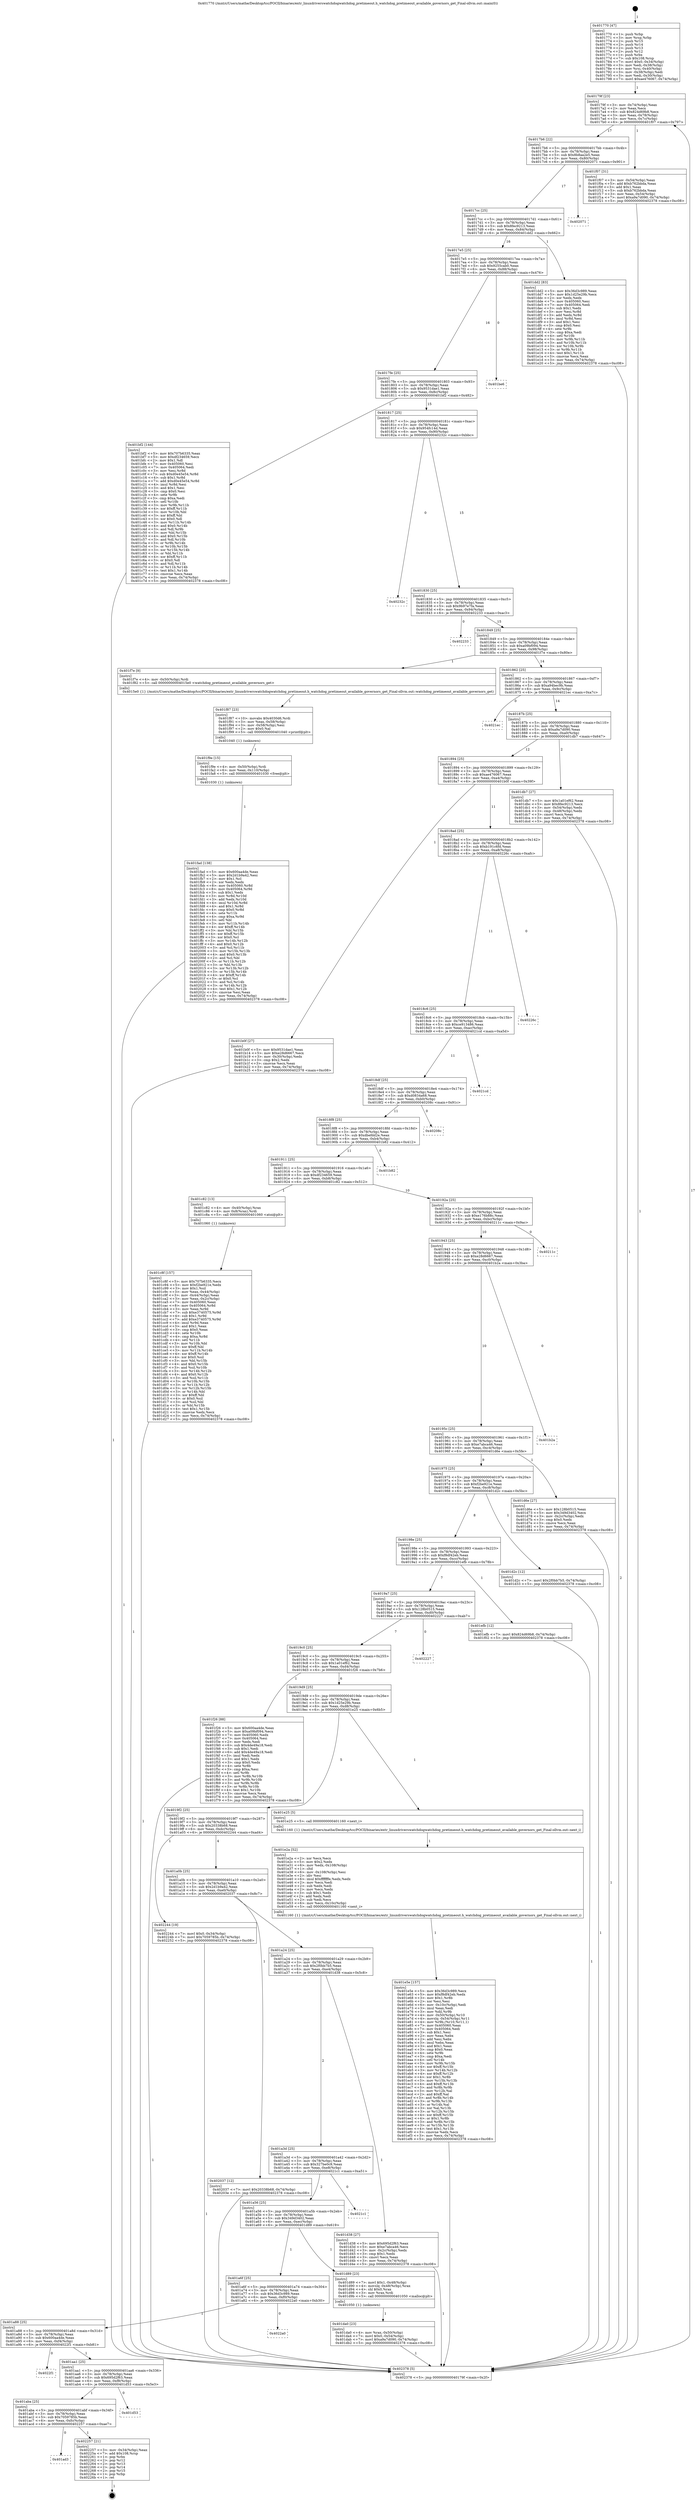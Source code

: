 digraph "0x401770" {
  label = "0x401770 (/mnt/c/Users/mathe/Desktop/tcc/POCII/binaries/extr_linuxdriverswatchdogwatchdog_pretimeout.h_watchdog_pretimeout_available_governors_get_Final-ollvm.out::main(0))"
  labelloc = "t"
  node[shape=record]

  Entry [label="",width=0.3,height=0.3,shape=circle,fillcolor=black,style=filled]
  "0x40179f" [label="{
     0x40179f [23]\l
     | [instrs]\l
     &nbsp;&nbsp;0x40179f \<+3\>: mov -0x74(%rbp),%eax\l
     &nbsp;&nbsp;0x4017a2 \<+2\>: mov %eax,%ecx\l
     &nbsp;&nbsp;0x4017a4 \<+6\>: sub $0x824d69b8,%ecx\l
     &nbsp;&nbsp;0x4017aa \<+3\>: mov %eax,-0x78(%rbp)\l
     &nbsp;&nbsp;0x4017ad \<+3\>: mov %ecx,-0x7c(%rbp)\l
     &nbsp;&nbsp;0x4017b0 \<+6\>: je 0000000000401f07 \<main+0x797\>\l
  }"]
  "0x401f07" [label="{
     0x401f07 [31]\l
     | [instrs]\l
     &nbsp;&nbsp;0x401f07 \<+3\>: mov -0x54(%rbp),%eax\l
     &nbsp;&nbsp;0x401f0a \<+5\>: add $0xb762bbda,%eax\l
     &nbsp;&nbsp;0x401f0f \<+3\>: add $0x1,%eax\l
     &nbsp;&nbsp;0x401f12 \<+5\>: sub $0xb762bbda,%eax\l
     &nbsp;&nbsp;0x401f17 \<+3\>: mov %eax,-0x54(%rbp)\l
     &nbsp;&nbsp;0x401f1a \<+7\>: movl $0xa9a7d090,-0x74(%rbp)\l
     &nbsp;&nbsp;0x401f21 \<+5\>: jmp 0000000000402378 \<main+0xc08\>\l
  }"]
  "0x4017b6" [label="{
     0x4017b6 [22]\l
     | [instrs]\l
     &nbsp;&nbsp;0x4017b6 \<+5\>: jmp 00000000004017bb \<main+0x4b\>\l
     &nbsp;&nbsp;0x4017bb \<+3\>: mov -0x78(%rbp),%eax\l
     &nbsp;&nbsp;0x4017be \<+5\>: sub $0x8b8aa2e5,%eax\l
     &nbsp;&nbsp;0x4017c3 \<+3\>: mov %eax,-0x80(%rbp)\l
     &nbsp;&nbsp;0x4017c6 \<+6\>: je 0000000000402071 \<main+0x901\>\l
  }"]
  Exit [label="",width=0.3,height=0.3,shape=circle,fillcolor=black,style=filled,peripheries=2]
  "0x402071" [label="{
     0x402071\l
  }", style=dashed]
  "0x4017cc" [label="{
     0x4017cc [25]\l
     | [instrs]\l
     &nbsp;&nbsp;0x4017cc \<+5\>: jmp 00000000004017d1 \<main+0x61\>\l
     &nbsp;&nbsp;0x4017d1 \<+3\>: mov -0x78(%rbp),%eax\l
     &nbsp;&nbsp;0x4017d4 \<+5\>: sub $0x8fec9213,%eax\l
     &nbsp;&nbsp;0x4017d9 \<+6\>: mov %eax,-0x84(%rbp)\l
     &nbsp;&nbsp;0x4017df \<+6\>: je 0000000000401dd2 \<main+0x662\>\l
  }"]
  "0x401ad3" [label="{
     0x401ad3\l
  }", style=dashed]
  "0x401dd2" [label="{
     0x401dd2 [83]\l
     | [instrs]\l
     &nbsp;&nbsp;0x401dd2 \<+5\>: mov $0x36d3c989,%eax\l
     &nbsp;&nbsp;0x401dd7 \<+5\>: mov $0x1d25e29b,%ecx\l
     &nbsp;&nbsp;0x401ddc \<+2\>: xor %edx,%edx\l
     &nbsp;&nbsp;0x401dde \<+7\>: mov 0x405060,%esi\l
     &nbsp;&nbsp;0x401de5 \<+7\>: mov 0x405064,%edi\l
     &nbsp;&nbsp;0x401dec \<+3\>: sub $0x1,%edx\l
     &nbsp;&nbsp;0x401def \<+3\>: mov %esi,%r8d\l
     &nbsp;&nbsp;0x401df2 \<+3\>: add %edx,%r8d\l
     &nbsp;&nbsp;0x401df5 \<+4\>: imul %r8d,%esi\l
     &nbsp;&nbsp;0x401df9 \<+3\>: and $0x1,%esi\l
     &nbsp;&nbsp;0x401dfc \<+3\>: cmp $0x0,%esi\l
     &nbsp;&nbsp;0x401dff \<+4\>: sete %r9b\l
     &nbsp;&nbsp;0x401e03 \<+3\>: cmp $0xa,%edi\l
     &nbsp;&nbsp;0x401e06 \<+4\>: setl %r10b\l
     &nbsp;&nbsp;0x401e0a \<+3\>: mov %r9b,%r11b\l
     &nbsp;&nbsp;0x401e0d \<+3\>: and %r10b,%r11b\l
     &nbsp;&nbsp;0x401e10 \<+3\>: xor %r10b,%r9b\l
     &nbsp;&nbsp;0x401e13 \<+3\>: or %r9b,%r11b\l
     &nbsp;&nbsp;0x401e16 \<+4\>: test $0x1,%r11b\l
     &nbsp;&nbsp;0x401e1a \<+3\>: cmovne %ecx,%eax\l
     &nbsp;&nbsp;0x401e1d \<+3\>: mov %eax,-0x74(%rbp)\l
     &nbsp;&nbsp;0x401e20 \<+5\>: jmp 0000000000402378 \<main+0xc08\>\l
  }"]
  "0x4017e5" [label="{
     0x4017e5 [25]\l
     | [instrs]\l
     &nbsp;&nbsp;0x4017e5 \<+5\>: jmp 00000000004017ea \<main+0x7a\>\l
     &nbsp;&nbsp;0x4017ea \<+3\>: mov -0x78(%rbp),%eax\l
     &nbsp;&nbsp;0x4017ed \<+5\>: sub $0x9255cab0,%eax\l
     &nbsp;&nbsp;0x4017f2 \<+6\>: mov %eax,-0x88(%rbp)\l
     &nbsp;&nbsp;0x4017f8 \<+6\>: je 0000000000401be6 \<main+0x476\>\l
  }"]
  "0x402257" [label="{
     0x402257 [21]\l
     | [instrs]\l
     &nbsp;&nbsp;0x402257 \<+3\>: mov -0x34(%rbp),%eax\l
     &nbsp;&nbsp;0x40225a \<+7\>: add $0x108,%rsp\l
     &nbsp;&nbsp;0x402261 \<+1\>: pop %rbx\l
     &nbsp;&nbsp;0x402262 \<+2\>: pop %r12\l
     &nbsp;&nbsp;0x402264 \<+2\>: pop %r13\l
     &nbsp;&nbsp;0x402266 \<+2\>: pop %r14\l
     &nbsp;&nbsp;0x402268 \<+2\>: pop %r15\l
     &nbsp;&nbsp;0x40226a \<+1\>: pop %rbp\l
     &nbsp;&nbsp;0x40226b \<+1\>: ret\l
  }"]
  "0x401be6" [label="{
     0x401be6\l
  }", style=dashed]
  "0x4017fe" [label="{
     0x4017fe [25]\l
     | [instrs]\l
     &nbsp;&nbsp;0x4017fe \<+5\>: jmp 0000000000401803 \<main+0x93\>\l
     &nbsp;&nbsp;0x401803 \<+3\>: mov -0x78(%rbp),%eax\l
     &nbsp;&nbsp;0x401806 \<+5\>: sub $0x9531dae1,%eax\l
     &nbsp;&nbsp;0x40180b \<+6\>: mov %eax,-0x8c(%rbp)\l
     &nbsp;&nbsp;0x401811 \<+6\>: je 0000000000401bf2 \<main+0x482\>\l
  }"]
  "0x401aba" [label="{
     0x401aba [25]\l
     | [instrs]\l
     &nbsp;&nbsp;0x401aba \<+5\>: jmp 0000000000401abf \<main+0x34f\>\l
     &nbsp;&nbsp;0x401abf \<+3\>: mov -0x78(%rbp),%eax\l
     &nbsp;&nbsp;0x401ac2 \<+5\>: sub $0x7059785b,%eax\l
     &nbsp;&nbsp;0x401ac7 \<+6\>: mov %eax,-0xfc(%rbp)\l
     &nbsp;&nbsp;0x401acd \<+6\>: je 0000000000402257 \<main+0xae7\>\l
  }"]
  "0x401bf2" [label="{
     0x401bf2 [144]\l
     | [instrs]\l
     &nbsp;&nbsp;0x401bf2 \<+5\>: mov $0x707b6335,%eax\l
     &nbsp;&nbsp;0x401bf7 \<+5\>: mov $0xdf234659,%ecx\l
     &nbsp;&nbsp;0x401bfc \<+2\>: mov $0x1,%dl\l
     &nbsp;&nbsp;0x401bfe \<+7\>: mov 0x405060,%esi\l
     &nbsp;&nbsp;0x401c05 \<+7\>: mov 0x405064,%edi\l
     &nbsp;&nbsp;0x401c0c \<+3\>: mov %esi,%r8d\l
     &nbsp;&nbsp;0x401c0f \<+7\>: sub $0xd0e45e54,%r8d\l
     &nbsp;&nbsp;0x401c16 \<+4\>: sub $0x1,%r8d\l
     &nbsp;&nbsp;0x401c1a \<+7\>: add $0xd0e45e54,%r8d\l
     &nbsp;&nbsp;0x401c21 \<+4\>: imul %r8d,%esi\l
     &nbsp;&nbsp;0x401c25 \<+3\>: and $0x1,%esi\l
     &nbsp;&nbsp;0x401c28 \<+3\>: cmp $0x0,%esi\l
     &nbsp;&nbsp;0x401c2b \<+4\>: sete %r9b\l
     &nbsp;&nbsp;0x401c2f \<+3\>: cmp $0xa,%edi\l
     &nbsp;&nbsp;0x401c32 \<+4\>: setl %r10b\l
     &nbsp;&nbsp;0x401c36 \<+3\>: mov %r9b,%r11b\l
     &nbsp;&nbsp;0x401c39 \<+4\>: xor $0xff,%r11b\l
     &nbsp;&nbsp;0x401c3d \<+3\>: mov %r10b,%bl\l
     &nbsp;&nbsp;0x401c40 \<+3\>: xor $0xff,%bl\l
     &nbsp;&nbsp;0x401c43 \<+3\>: xor $0x0,%dl\l
     &nbsp;&nbsp;0x401c46 \<+3\>: mov %r11b,%r14b\l
     &nbsp;&nbsp;0x401c49 \<+4\>: and $0x0,%r14b\l
     &nbsp;&nbsp;0x401c4d \<+3\>: and %dl,%r9b\l
     &nbsp;&nbsp;0x401c50 \<+3\>: mov %bl,%r15b\l
     &nbsp;&nbsp;0x401c53 \<+4\>: and $0x0,%r15b\l
     &nbsp;&nbsp;0x401c57 \<+3\>: and %dl,%r10b\l
     &nbsp;&nbsp;0x401c5a \<+3\>: or %r9b,%r14b\l
     &nbsp;&nbsp;0x401c5d \<+3\>: or %r10b,%r15b\l
     &nbsp;&nbsp;0x401c60 \<+3\>: xor %r15b,%r14b\l
     &nbsp;&nbsp;0x401c63 \<+3\>: or %bl,%r11b\l
     &nbsp;&nbsp;0x401c66 \<+4\>: xor $0xff,%r11b\l
     &nbsp;&nbsp;0x401c6a \<+3\>: or $0x0,%dl\l
     &nbsp;&nbsp;0x401c6d \<+3\>: and %dl,%r11b\l
     &nbsp;&nbsp;0x401c70 \<+3\>: or %r11b,%r14b\l
     &nbsp;&nbsp;0x401c73 \<+4\>: test $0x1,%r14b\l
     &nbsp;&nbsp;0x401c77 \<+3\>: cmovne %ecx,%eax\l
     &nbsp;&nbsp;0x401c7a \<+3\>: mov %eax,-0x74(%rbp)\l
     &nbsp;&nbsp;0x401c7d \<+5\>: jmp 0000000000402378 \<main+0xc08\>\l
  }"]
  "0x401817" [label="{
     0x401817 [25]\l
     | [instrs]\l
     &nbsp;&nbsp;0x401817 \<+5\>: jmp 000000000040181c \<main+0xac\>\l
     &nbsp;&nbsp;0x40181c \<+3\>: mov -0x78(%rbp),%eax\l
     &nbsp;&nbsp;0x40181f \<+5\>: sub $0x954fc14d,%eax\l
     &nbsp;&nbsp;0x401824 \<+6\>: mov %eax,-0x90(%rbp)\l
     &nbsp;&nbsp;0x40182a \<+6\>: je 000000000040232c \<main+0xbbc\>\l
  }"]
  "0x401d53" [label="{
     0x401d53\l
  }", style=dashed]
  "0x40232c" [label="{
     0x40232c\l
  }", style=dashed]
  "0x401830" [label="{
     0x401830 [25]\l
     | [instrs]\l
     &nbsp;&nbsp;0x401830 \<+5\>: jmp 0000000000401835 \<main+0xc5\>\l
     &nbsp;&nbsp;0x401835 \<+3\>: mov -0x78(%rbp),%eax\l
     &nbsp;&nbsp;0x401838 \<+5\>: sub $0x9b97e7fa,%eax\l
     &nbsp;&nbsp;0x40183d \<+6\>: mov %eax,-0x94(%rbp)\l
     &nbsp;&nbsp;0x401843 \<+6\>: je 0000000000402233 \<main+0xac3\>\l
  }"]
  "0x401aa1" [label="{
     0x401aa1 [25]\l
     | [instrs]\l
     &nbsp;&nbsp;0x401aa1 \<+5\>: jmp 0000000000401aa6 \<main+0x336\>\l
     &nbsp;&nbsp;0x401aa6 \<+3\>: mov -0x78(%rbp),%eax\l
     &nbsp;&nbsp;0x401aa9 \<+5\>: sub $0x695d2f63,%eax\l
     &nbsp;&nbsp;0x401aae \<+6\>: mov %eax,-0xf8(%rbp)\l
     &nbsp;&nbsp;0x401ab4 \<+6\>: je 0000000000401d53 \<main+0x5e3\>\l
  }"]
  "0x402233" [label="{
     0x402233\l
  }", style=dashed]
  "0x401849" [label="{
     0x401849 [25]\l
     | [instrs]\l
     &nbsp;&nbsp;0x401849 \<+5\>: jmp 000000000040184e \<main+0xde\>\l
     &nbsp;&nbsp;0x40184e \<+3\>: mov -0x78(%rbp),%eax\l
     &nbsp;&nbsp;0x401851 \<+5\>: sub $0xa09bf094,%eax\l
     &nbsp;&nbsp;0x401856 \<+6\>: mov %eax,-0x98(%rbp)\l
     &nbsp;&nbsp;0x40185c \<+6\>: je 0000000000401f7e \<main+0x80e\>\l
  }"]
  "0x4022f1" [label="{
     0x4022f1\l
  }", style=dashed]
  "0x401f7e" [label="{
     0x401f7e [9]\l
     | [instrs]\l
     &nbsp;&nbsp;0x401f7e \<+4\>: mov -0x50(%rbp),%rdi\l
     &nbsp;&nbsp;0x401f82 \<+5\>: call 00000000004015e0 \<watchdog_pretimeout_available_governors_get\>\l
     | [calls]\l
     &nbsp;&nbsp;0x4015e0 \{1\} (/mnt/c/Users/mathe/Desktop/tcc/POCII/binaries/extr_linuxdriverswatchdogwatchdog_pretimeout.h_watchdog_pretimeout_available_governors_get_Final-ollvm.out::watchdog_pretimeout_available_governors_get)\l
  }"]
  "0x401862" [label="{
     0x401862 [25]\l
     | [instrs]\l
     &nbsp;&nbsp;0x401862 \<+5\>: jmp 0000000000401867 \<main+0xf7\>\l
     &nbsp;&nbsp;0x401867 \<+3\>: mov -0x78(%rbp),%eax\l
     &nbsp;&nbsp;0x40186a \<+5\>: sub $0xa94bec9b,%eax\l
     &nbsp;&nbsp;0x40186f \<+6\>: mov %eax,-0x9c(%rbp)\l
     &nbsp;&nbsp;0x401875 \<+6\>: je 00000000004021ec \<main+0xa7c\>\l
  }"]
  "0x401a88" [label="{
     0x401a88 [25]\l
     | [instrs]\l
     &nbsp;&nbsp;0x401a88 \<+5\>: jmp 0000000000401a8d \<main+0x31d\>\l
     &nbsp;&nbsp;0x401a8d \<+3\>: mov -0x78(%rbp),%eax\l
     &nbsp;&nbsp;0x401a90 \<+5\>: sub $0x600aa4de,%eax\l
     &nbsp;&nbsp;0x401a95 \<+6\>: mov %eax,-0xf4(%rbp)\l
     &nbsp;&nbsp;0x401a9b \<+6\>: je 00000000004022f1 \<main+0xb81\>\l
  }"]
  "0x4021ec" [label="{
     0x4021ec\l
  }", style=dashed]
  "0x40187b" [label="{
     0x40187b [25]\l
     | [instrs]\l
     &nbsp;&nbsp;0x40187b \<+5\>: jmp 0000000000401880 \<main+0x110\>\l
     &nbsp;&nbsp;0x401880 \<+3\>: mov -0x78(%rbp),%eax\l
     &nbsp;&nbsp;0x401883 \<+5\>: sub $0xa9a7d090,%eax\l
     &nbsp;&nbsp;0x401888 \<+6\>: mov %eax,-0xa0(%rbp)\l
     &nbsp;&nbsp;0x40188e \<+6\>: je 0000000000401db7 \<main+0x647\>\l
  }"]
  "0x4022a0" [label="{
     0x4022a0\l
  }", style=dashed]
  "0x401db7" [label="{
     0x401db7 [27]\l
     | [instrs]\l
     &nbsp;&nbsp;0x401db7 \<+5\>: mov $0x1a01ef62,%eax\l
     &nbsp;&nbsp;0x401dbc \<+5\>: mov $0x8fec9213,%ecx\l
     &nbsp;&nbsp;0x401dc1 \<+3\>: mov -0x54(%rbp),%edx\l
     &nbsp;&nbsp;0x401dc4 \<+3\>: cmp -0x48(%rbp),%edx\l
     &nbsp;&nbsp;0x401dc7 \<+3\>: cmovl %ecx,%eax\l
     &nbsp;&nbsp;0x401dca \<+3\>: mov %eax,-0x74(%rbp)\l
     &nbsp;&nbsp;0x401dcd \<+5\>: jmp 0000000000402378 \<main+0xc08\>\l
  }"]
  "0x401894" [label="{
     0x401894 [25]\l
     | [instrs]\l
     &nbsp;&nbsp;0x401894 \<+5\>: jmp 0000000000401899 \<main+0x129\>\l
     &nbsp;&nbsp;0x401899 \<+3\>: mov -0x78(%rbp),%eax\l
     &nbsp;&nbsp;0x40189c \<+5\>: sub $0xae476067,%eax\l
     &nbsp;&nbsp;0x4018a1 \<+6\>: mov %eax,-0xa4(%rbp)\l
     &nbsp;&nbsp;0x4018a7 \<+6\>: je 0000000000401b0f \<main+0x39f\>\l
  }"]
  "0x401fad" [label="{
     0x401fad [138]\l
     | [instrs]\l
     &nbsp;&nbsp;0x401fad \<+5\>: mov $0x600aa4de,%eax\l
     &nbsp;&nbsp;0x401fb2 \<+5\>: mov $0x2d1b9a42,%esi\l
     &nbsp;&nbsp;0x401fb7 \<+2\>: mov $0x1,%cl\l
     &nbsp;&nbsp;0x401fb9 \<+2\>: xor %edx,%edx\l
     &nbsp;&nbsp;0x401fbb \<+8\>: mov 0x405060,%r8d\l
     &nbsp;&nbsp;0x401fc3 \<+8\>: mov 0x405064,%r9d\l
     &nbsp;&nbsp;0x401fcb \<+3\>: sub $0x1,%edx\l
     &nbsp;&nbsp;0x401fce \<+3\>: mov %r8d,%r10d\l
     &nbsp;&nbsp;0x401fd1 \<+3\>: add %edx,%r10d\l
     &nbsp;&nbsp;0x401fd4 \<+4\>: imul %r10d,%r8d\l
     &nbsp;&nbsp;0x401fd8 \<+4\>: and $0x1,%r8d\l
     &nbsp;&nbsp;0x401fdc \<+4\>: cmp $0x0,%r8d\l
     &nbsp;&nbsp;0x401fe0 \<+4\>: sete %r11b\l
     &nbsp;&nbsp;0x401fe4 \<+4\>: cmp $0xa,%r9d\l
     &nbsp;&nbsp;0x401fe8 \<+3\>: setl %bl\l
     &nbsp;&nbsp;0x401feb \<+3\>: mov %r11b,%r14b\l
     &nbsp;&nbsp;0x401fee \<+4\>: xor $0xff,%r14b\l
     &nbsp;&nbsp;0x401ff2 \<+3\>: mov %bl,%r15b\l
     &nbsp;&nbsp;0x401ff5 \<+4\>: xor $0xff,%r15b\l
     &nbsp;&nbsp;0x401ff9 \<+3\>: xor $0x0,%cl\l
     &nbsp;&nbsp;0x401ffc \<+3\>: mov %r14b,%r12b\l
     &nbsp;&nbsp;0x401fff \<+4\>: and $0x0,%r12b\l
     &nbsp;&nbsp;0x402003 \<+3\>: and %cl,%r11b\l
     &nbsp;&nbsp;0x402006 \<+3\>: mov %r15b,%r13b\l
     &nbsp;&nbsp;0x402009 \<+4\>: and $0x0,%r13b\l
     &nbsp;&nbsp;0x40200d \<+2\>: and %cl,%bl\l
     &nbsp;&nbsp;0x40200f \<+3\>: or %r11b,%r12b\l
     &nbsp;&nbsp;0x402012 \<+3\>: or %bl,%r13b\l
     &nbsp;&nbsp;0x402015 \<+3\>: xor %r13b,%r12b\l
     &nbsp;&nbsp;0x402018 \<+3\>: or %r15b,%r14b\l
     &nbsp;&nbsp;0x40201b \<+4\>: xor $0xff,%r14b\l
     &nbsp;&nbsp;0x40201f \<+3\>: or $0x0,%cl\l
     &nbsp;&nbsp;0x402022 \<+3\>: and %cl,%r14b\l
     &nbsp;&nbsp;0x402025 \<+3\>: or %r14b,%r12b\l
     &nbsp;&nbsp;0x402028 \<+4\>: test $0x1,%r12b\l
     &nbsp;&nbsp;0x40202c \<+3\>: cmovne %esi,%eax\l
     &nbsp;&nbsp;0x40202f \<+3\>: mov %eax,-0x74(%rbp)\l
     &nbsp;&nbsp;0x402032 \<+5\>: jmp 0000000000402378 \<main+0xc08\>\l
  }"]
  "0x401b0f" [label="{
     0x401b0f [27]\l
     | [instrs]\l
     &nbsp;&nbsp;0x401b0f \<+5\>: mov $0x9531dae1,%eax\l
     &nbsp;&nbsp;0x401b14 \<+5\>: mov $0xe28d6667,%ecx\l
     &nbsp;&nbsp;0x401b19 \<+3\>: mov -0x30(%rbp),%edx\l
     &nbsp;&nbsp;0x401b1c \<+3\>: cmp $0x2,%edx\l
     &nbsp;&nbsp;0x401b1f \<+3\>: cmovne %ecx,%eax\l
     &nbsp;&nbsp;0x401b22 \<+3\>: mov %eax,-0x74(%rbp)\l
     &nbsp;&nbsp;0x401b25 \<+5\>: jmp 0000000000402378 \<main+0xc08\>\l
  }"]
  "0x4018ad" [label="{
     0x4018ad [25]\l
     | [instrs]\l
     &nbsp;&nbsp;0x4018ad \<+5\>: jmp 00000000004018b2 \<main+0x142\>\l
     &nbsp;&nbsp;0x4018b2 \<+3\>: mov -0x78(%rbp),%eax\l
     &nbsp;&nbsp;0x4018b5 \<+5\>: sub $0xb191c6fd,%eax\l
     &nbsp;&nbsp;0x4018ba \<+6\>: mov %eax,-0xa8(%rbp)\l
     &nbsp;&nbsp;0x4018c0 \<+6\>: je 000000000040226c \<main+0xafc\>\l
  }"]
  "0x402378" [label="{
     0x402378 [5]\l
     | [instrs]\l
     &nbsp;&nbsp;0x402378 \<+5\>: jmp 000000000040179f \<main+0x2f\>\l
  }"]
  "0x401770" [label="{
     0x401770 [47]\l
     | [instrs]\l
     &nbsp;&nbsp;0x401770 \<+1\>: push %rbp\l
     &nbsp;&nbsp;0x401771 \<+3\>: mov %rsp,%rbp\l
     &nbsp;&nbsp;0x401774 \<+2\>: push %r15\l
     &nbsp;&nbsp;0x401776 \<+2\>: push %r14\l
     &nbsp;&nbsp;0x401778 \<+2\>: push %r13\l
     &nbsp;&nbsp;0x40177a \<+2\>: push %r12\l
     &nbsp;&nbsp;0x40177c \<+1\>: push %rbx\l
     &nbsp;&nbsp;0x40177d \<+7\>: sub $0x108,%rsp\l
     &nbsp;&nbsp;0x401784 \<+7\>: movl $0x0,-0x34(%rbp)\l
     &nbsp;&nbsp;0x40178b \<+3\>: mov %edi,-0x38(%rbp)\l
     &nbsp;&nbsp;0x40178e \<+4\>: mov %rsi,-0x40(%rbp)\l
     &nbsp;&nbsp;0x401792 \<+3\>: mov -0x38(%rbp),%edi\l
     &nbsp;&nbsp;0x401795 \<+3\>: mov %edi,-0x30(%rbp)\l
     &nbsp;&nbsp;0x401798 \<+7\>: movl $0xae476067,-0x74(%rbp)\l
  }"]
  "0x401f9e" [label="{
     0x401f9e [15]\l
     | [instrs]\l
     &nbsp;&nbsp;0x401f9e \<+4\>: mov -0x50(%rbp),%rdi\l
     &nbsp;&nbsp;0x401fa2 \<+6\>: mov %eax,-0x110(%rbp)\l
     &nbsp;&nbsp;0x401fa8 \<+5\>: call 0000000000401030 \<free@plt\>\l
     | [calls]\l
     &nbsp;&nbsp;0x401030 \{1\} (unknown)\l
  }"]
  "0x40226c" [label="{
     0x40226c\l
  }", style=dashed]
  "0x4018c6" [label="{
     0x4018c6 [25]\l
     | [instrs]\l
     &nbsp;&nbsp;0x4018c6 \<+5\>: jmp 00000000004018cb \<main+0x15b\>\l
     &nbsp;&nbsp;0x4018cb \<+3\>: mov -0x78(%rbp),%eax\l
     &nbsp;&nbsp;0x4018ce \<+5\>: sub $0xce913486,%eax\l
     &nbsp;&nbsp;0x4018d3 \<+6\>: mov %eax,-0xac(%rbp)\l
     &nbsp;&nbsp;0x4018d9 \<+6\>: je 00000000004021cd \<main+0xa5d\>\l
  }"]
  "0x401f87" [label="{
     0x401f87 [23]\l
     | [instrs]\l
     &nbsp;&nbsp;0x401f87 \<+10\>: movabs $0x4030d6,%rdi\l
     &nbsp;&nbsp;0x401f91 \<+3\>: mov %eax,-0x58(%rbp)\l
     &nbsp;&nbsp;0x401f94 \<+3\>: mov -0x58(%rbp),%esi\l
     &nbsp;&nbsp;0x401f97 \<+2\>: mov $0x0,%al\l
     &nbsp;&nbsp;0x401f99 \<+5\>: call 0000000000401040 \<printf@plt\>\l
     | [calls]\l
     &nbsp;&nbsp;0x401040 \{1\} (unknown)\l
  }"]
  "0x4021cd" [label="{
     0x4021cd\l
  }", style=dashed]
  "0x4018df" [label="{
     0x4018df [25]\l
     | [instrs]\l
     &nbsp;&nbsp;0x4018df \<+5\>: jmp 00000000004018e4 \<main+0x174\>\l
     &nbsp;&nbsp;0x4018e4 \<+3\>: mov -0x78(%rbp),%eax\l
     &nbsp;&nbsp;0x4018e7 \<+5\>: sub $0xd0834a68,%eax\l
     &nbsp;&nbsp;0x4018ec \<+6\>: mov %eax,-0xb0(%rbp)\l
     &nbsp;&nbsp;0x4018f2 \<+6\>: je 000000000040208c \<main+0x91c\>\l
  }"]
  "0x401e5e" [label="{
     0x401e5e [157]\l
     | [instrs]\l
     &nbsp;&nbsp;0x401e5e \<+5\>: mov $0x36d3c989,%ecx\l
     &nbsp;&nbsp;0x401e63 \<+5\>: mov $0xf8df42eb,%edx\l
     &nbsp;&nbsp;0x401e68 \<+3\>: mov $0x1,%r8b\l
     &nbsp;&nbsp;0x401e6b \<+2\>: xor %esi,%esi\l
     &nbsp;&nbsp;0x401e6d \<+6\>: mov -0x10c(%rbp),%edi\l
     &nbsp;&nbsp;0x401e73 \<+3\>: imul %eax,%edi\l
     &nbsp;&nbsp;0x401e76 \<+3\>: mov %dil,%r9b\l
     &nbsp;&nbsp;0x401e79 \<+4\>: mov -0x50(%rbp),%r10\l
     &nbsp;&nbsp;0x401e7d \<+4\>: movslq -0x54(%rbp),%r11\l
     &nbsp;&nbsp;0x401e81 \<+4\>: mov %r9b,(%r10,%r11,1)\l
     &nbsp;&nbsp;0x401e85 \<+7\>: mov 0x405060,%eax\l
     &nbsp;&nbsp;0x401e8c \<+7\>: mov 0x405064,%edi\l
     &nbsp;&nbsp;0x401e93 \<+3\>: sub $0x1,%esi\l
     &nbsp;&nbsp;0x401e96 \<+2\>: mov %eax,%ebx\l
     &nbsp;&nbsp;0x401e98 \<+2\>: add %esi,%ebx\l
     &nbsp;&nbsp;0x401e9a \<+3\>: imul %ebx,%eax\l
     &nbsp;&nbsp;0x401e9d \<+3\>: and $0x1,%eax\l
     &nbsp;&nbsp;0x401ea0 \<+3\>: cmp $0x0,%eax\l
     &nbsp;&nbsp;0x401ea3 \<+4\>: sete %r9b\l
     &nbsp;&nbsp;0x401ea7 \<+3\>: cmp $0xa,%edi\l
     &nbsp;&nbsp;0x401eaa \<+4\>: setl %r14b\l
     &nbsp;&nbsp;0x401eae \<+3\>: mov %r9b,%r15b\l
     &nbsp;&nbsp;0x401eb1 \<+4\>: xor $0xff,%r15b\l
     &nbsp;&nbsp;0x401eb5 \<+3\>: mov %r14b,%r12b\l
     &nbsp;&nbsp;0x401eb8 \<+4\>: xor $0xff,%r12b\l
     &nbsp;&nbsp;0x401ebc \<+4\>: xor $0x1,%r8b\l
     &nbsp;&nbsp;0x401ec0 \<+3\>: mov %r15b,%r13b\l
     &nbsp;&nbsp;0x401ec3 \<+4\>: and $0xff,%r13b\l
     &nbsp;&nbsp;0x401ec7 \<+3\>: and %r8b,%r9b\l
     &nbsp;&nbsp;0x401eca \<+3\>: mov %r12b,%al\l
     &nbsp;&nbsp;0x401ecd \<+2\>: and $0xff,%al\l
     &nbsp;&nbsp;0x401ecf \<+3\>: and %r8b,%r14b\l
     &nbsp;&nbsp;0x401ed2 \<+3\>: or %r9b,%r13b\l
     &nbsp;&nbsp;0x401ed5 \<+3\>: or %r14b,%al\l
     &nbsp;&nbsp;0x401ed8 \<+3\>: xor %al,%r13b\l
     &nbsp;&nbsp;0x401edb \<+3\>: or %r12b,%r15b\l
     &nbsp;&nbsp;0x401ede \<+4\>: xor $0xff,%r15b\l
     &nbsp;&nbsp;0x401ee2 \<+4\>: or $0x1,%r8b\l
     &nbsp;&nbsp;0x401ee6 \<+3\>: and %r8b,%r15b\l
     &nbsp;&nbsp;0x401ee9 \<+3\>: or %r15b,%r13b\l
     &nbsp;&nbsp;0x401eec \<+4\>: test $0x1,%r13b\l
     &nbsp;&nbsp;0x401ef0 \<+3\>: cmovne %edx,%ecx\l
     &nbsp;&nbsp;0x401ef3 \<+3\>: mov %ecx,-0x74(%rbp)\l
     &nbsp;&nbsp;0x401ef6 \<+5\>: jmp 0000000000402378 \<main+0xc08\>\l
  }"]
  "0x40208c" [label="{
     0x40208c\l
  }", style=dashed]
  "0x4018f8" [label="{
     0x4018f8 [25]\l
     | [instrs]\l
     &nbsp;&nbsp;0x4018f8 \<+5\>: jmp 00000000004018fd \<main+0x18d\>\l
     &nbsp;&nbsp;0x4018fd \<+3\>: mov -0x78(%rbp),%eax\l
     &nbsp;&nbsp;0x401900 \<+5\>: sub $0xdbefdd2e,%eax\l
     &nbsp;&nbsp;0x401905 \<+6\>: mov %eax,-0xb4(%rbp)\l
     &nbsp;&nbsp;0x40190b \<+6\>: je 0000000000401b82 \<main+0x412\>\l
  }"]
  "0x401e2a" [label="{
     0x401e2a [52]\l
     | [instrs]\l
     &nbsp;&nbsp;0x401e2a \<+2\>: xor %ecx,%ecx\l
     &nbsp;&nbsp;0x401e2c \<+5\>: mov $0x2,%edx\l
     &nbsp;&nbsp;0x401e31 \<+6\>: mov %edx,-0x108(%rbp)\l
     &nbsp;&nbsp;0x401e37 \<+1\>: cltd\l
     &nbsp;&nbsp;0x401e38 \<+6\>: mov -0x108(%rbp),%esi\l
     &nbsp;&nbsp;0x401e3e \<+2\>: idiv %esi\l
     &nbsp;&nbsp;0x401e40 \<+6\>: imul $0xfffffffe,%edx,%edx\l
     &nbsp;&nbsp;0x401e46 \<+2\>: mov %ecx,%edi\l
     &nbsp;&nbsp;0x401e48 \<+2\>: sub %edx,%edi\l
     &nbsp;&nbsp;0x401e4a \<+2\>: mov %ecx,%edx\l
     &nbsp;&nbsp;0x401e4c \<+3\>: sub $0x1,%edx\l
     &nbsp;&nbsp;0x401e4f \<+2\>: add %edx,%edi\l
     &nbsp;&nbsp;0x401e51 \<+2\>: sub %edi,%ecx\l
     &nbsp;&nbsp;0x401e53 \<+6\>: mov %ecx,-0x10c(%rbp)\l
     &nbsp;&nbsp;0x401e59 \<+5\>: call 0000000000401160 \<next_i\>\l
     | [calls]\l
     &nbsp;&nbsp;0x401160 \{1\} (/mnt/c/Users/mathe/Desktop/tcc/POCII/binaries/extr_linuxdriverswatchdogwatchdog_pretimeout.h_watchdog_pretimeout_available_governors_get_Final-ollvm.out::next_i)\l
  }"]
  "0x401b82" [label="{
     0x401b82\l
  }", style=dashed]
  "0x401911" [label="{
     0x401911 [25]\l
     | [instrs]\l
     &nbsp;&nbsp;0x401911 \<+5\>: jmp 0000000000401916 \<main+0x1a6\>\l
     &nbsp;&nbsp;0x401916 \<+3\>: mov -0x78(%rbp),%eax\l
     &nbsp;&nbsp;0x401919 \<+5\>: sub $0xdf234659,%eax\l
     &nbsp;&nbsp;0x40191e \<+6\>: mov %eax,-0xb8(%rbp)\l
     &nbsp;&nbsp;0x401924 \<+6\>: je 0000000000401c82 \<main+0x512\>\l
  }"]
  "0x401da0" [label="{
     0x401da0 [23]\l
     | [instrs]\l
     &nbsp;&nbsp;0x401da0 \<+4\>: mov %rax,-0x50(%rbp)\l
     &nbsp;&nbsp;0x401da4 \<+7\>: movl $0x0,-0x54(%rbp)\l
     &nbsp;&nbsp;0x401dab \<+7\>: movl $0xa9a7d090,-0x74(%rbp)\l
     &nbsp;&nbsp;0x401db2 \<+5\>: jmp 0000000000402378 \<main+0xc08\>\l
  }"]
  "0x401c82" [label="{
     0x401c82 [13]\l
     | [instrs]\l
     &nbsp;&nbsp;0x401c82 \<+4\>: mov -0x40(%rbp),%rax\l
     &nbsp;&nbsp;0x401c86 \<+4\>: mov 0x8(%rax),%rdi\l
     &nbsp;&nbsp;0x401c8a \<+5\>: call 0000000000401060 \<atoi@plt\>\l
     | [calls]\l
     &nbsp;&nbsp;0x401060 \{1\} (unknown)\l
  }"]
  "0x40192a" [label="{
     0x40192a [25]\l
     | [instrs]\l
     &nbsp;&nbsp;0x40192a \<+5\>: jmp 000000000040192f \<main+0x1bf\>\l
     &nbsp;&nbsp;0x40192f \<+3\>: mov -0x78(%rbp),%eax\l
     &nbsp;&nbsp;0x401932 \<+5\>: sub $0xe176b88c,%eax\l
     &nbsp;&nbsp;0x401937 \<+6\>: mov %eax,-0xbc(%rbp)\l
     &nbsp;&nbsp;0x40193d \<+6\>: je 000000000040211c \<main+0x9ac\>\l
  }"]
  "0x401c8f" [label="{
     0x401c8f [157]\l
     | [instrs]\l
     &nbsp;&nbsp;0x401c8f \<+5\>: mov $0x707b6335,%ecx\l
     &nbsp;&nbsp;0x401c94 \<+5\>: mov $0xf2be921e,%edx\l
     &nbsp;&nbsp;0x401c99 \<+3\>: mov $0x1,%sil\l
     &nbsp;&nbsp;0x401c9c \<+3\>: mov %eax,-0x44(%rbp)\l
     &nbsp;&nbsp;0x401c9f \<+3\>: mov -0x44(%rbp),%eax\l
     &nbsp;&nbsp;0x401ca2 \<+3\>: mov %eax,-0x2c(%rbp)\l
     &nbsp;&nbsp;0x401ca5 \<+7\>: mov 0x405060,%eax\l
     &nbsp;&nbsp;0x401cac \<+8\>: mov 0x405064,%r8d\l
     &nbsp;&nbsp;0x401cb4 \<+3\>: mov %eax,%r9d\l
     &nbsp;&nbsp;0x401cb7 \<+7\>: sub $0xe3740575,%r9d\l
     &nbsp;&nbsp;0x401cbe \<+4\>: sub $0x1,%r9d\l
     &nbsp;&nbsp;0x401cc2 \<+7\>: add $0xe3740575,%r9d\l
     &nbsp;&nbsp;0x401cc9 \<+4\>: imul %r9d,%eax\l
     &nbsp;&nbsp;0x401ccd \<+3\>: and $0x1,%eax\l
     &nbsp;&nbsp;0x401cd0 \<+3\>: cmp $0x0,%eax\l
     &nbsp;&nbsp;0x401cd3 \<+4\>: sete %r10b\l
     &nbsp;&nbsp;0x401cd7 \<+4\>: cmp $0xa,%r8d\l
     &nbsp;&nbsp;0x401cdb \<+4\>: setl %r11b\l
     &nbsp;&nbsp;0x401cdf \<+3\>: mov %r10b,%bl\l
     &nbsp;&nbsp;0x401ce2 \<+3\>: xor $0xff,%bl\l
     &nbsp;&nbsp;0x401ce5 \<+3\>: mov %r11b,%r14b\l
     &nbsp;&nbsp;0x401ce8 \<+4\>: xor $0xff,%r14b\l
     &nbsp;&nbsp;0x401cec \<+4\>: xor $0x0,%sil\l
     &nbsp;&nbsp;0x401cf0 \<+3\>: mov %bl,%r15b\l
     &nbsp;&nbsp;0x401cf3 \<+4\>: and $0x0,%r15b\l
     &nbsp;&nbsp;0x401cf7 \<+3\>: and %sil,%r10b\l
     &nbsp;&nbsp;0x401cfa \<+3\>: mov %r14b,%r12b\l
     &nbsp;&nbsp;0x401cfd \<+4\>: and $0x0,%r12b\l
     &nbsp;&nbsp;0x401d01 \<+3\>: and %sil,%r11b\l
     &nbsp;&nbsp;0x401d04 \<+3\>: or %r10b,%r15b\l
     &nbsp;&nbsp;0x401d07 \<+3\>: or %r11b,%r12b\l
     &nbsp;&nbsp;0x401d0a \<+3\>: xor %r12b,%r15b\l
     &nbsp;&nbsp;0x401d0d \<+3\>: or %r14b,%bl\l
     &nbsp;&nbsp;0x401d10 \<+3\>: xor $0xff,%bl\l
     &nbsp;&nbsp;0x401d13 \<+4\>: or $0x0,%sil\l
     &nbsp;&nbsp;0x401d17 \<+3\>: and %sil,%bl\l
     &nbsp;&nbsp;0x401d1a \<+3\>: or %bl,%r15b\l
     &nbsp;&nbsp;0x401d1d \<+4\>: test $0x1,%r15b\l
     &nbsp;&nbsp;0x401d21 \<+3\>: cmovne %edx,%ecx\l
     &nbsp;&nbsp;0x401d24 \<+3\>: mov %ecx,-0x74(%rbp)\l
     &nbsp;&nbsp;0x401d27 \<+5\>: jmp 0000000000402378 \<main+0xc08\>\l
  }"]
  "0x401a6f" [label="{
     0x401a6f [25]\l
     | [instrs]\l
     &nbsp;&nbsp;0x401a6f \<+5\>: jmp 0000000000401a74 \<main+0x304\>\l
     &nbsp;&nbsp;0x401a74 \<+3\>: mov -0x78(%rbp),%eax\l
     &nbsp;&nbsp;0x401a77 \<+5\>: sub $0x36d3c989,%eax\l
     &nbsp;&nbsp;0x401a7c \<+6\>: mov %eax,-0xf0(%rbp)\l
     &nbsp;&nbsp;0x401a82 \<+6\>: je 00000000004022a0 \<main+0xb30\>\l
  }"]
  "0x40211c" [label="{
     0x40211c\l
  }", style=dashed]
  "0x401943" [label="{
     0x401943 [25]\l
     | [instrs]\l
     &nbsp;&nbsp;0x401943 \<+5\>: jmp 0000000000401948 \<main+0x1d8\>\l
     &nbsp;&nbsp;0x401948 \<+3\>: mov -0x78(%rbp),%eax\l
     &nbsp;&nbsp;0x40194b \<+5\>: sub $0xe28d6667,%eax\l
     &nbsp;&nbsp;0x401950 \<+6\>: mov %eax,-0xc0(%rbp)\l
     &nbsp;&nbsp;0x401956 \<+6\>: je 0000000000401b2a \<main+0x3ba\>\l
  }"]
  "0x401d89" [label="{
     0x401d89 [23]\l
     | [instrs]\l
     &nbsp;&nbsp;0x401d89 \<+7\>: movl $0x1,-0x48(%rbp)\l
     &nbsp;&nbsp;0x401d90 \<+4\>: movslq -0x48(%rbp),%rax\l
     &nbsp;&nbsp;0x401d94 \<+4\>: shl $0x0,%rax\l
     &nbsp;&nbsp;0x401d98 \<+3\>: mov %rax,%rdi\l
     &nbsp;&nbsp;0x401d9b \<+5\>: call 0000000000401050 \<malloc@plt\>\l
     | [calls]\l
     &nbsp;&nbsp;0x401050 \{1\} (unknown)\l
  }"]
  "0x401b2a" [label="{
     0x401b2a\l
  }", style=dashed]
  "0x40195c" [label="{
     0x40195c [25]\l
     | [instrs]\l
     &nbsp;&nbsp;0x40195c \<+5\>: jmp 0000000000401961 \<main+0x1f1\>\l
     &nbsp;&nbsp;0x401961 \<+3\>: mov -0x78(%rbp),%eax\l
     &nbsp;&nbsp;0x401964 \<+5\>: sub $0xe7abca46,%eax\l
     &nbsp;&nbsp;0x401969 \<+6\>: mov %eax,-0xc4(%rbp)\l
     &nbsp;&nbsp;0x40196f \<+6\>: je 0000000000401d6e \<main+0x5fe\>\l
  }"]
  "0x401a56" [label="{
     0x401a56 [25]\l
     | [instrs]\l
     &nbsp;&nbsp;0x401a56 \<+5\>: jmp 0000000000401a5b \<main+0x2eb\>\l
     &nbsp;&nbsp;0x401a5b \<+3\>: mov -0x78(%rbp),%eax\l
     &nbsp;&nbsp;0x401a5e \<+5\>: sub $0x349d3402,%eax\l
     &nbsp;&nbsp;0x401a63 \<+6\>: mov %eax,-0xec(%rbp)\l
     &nbsp;&nbsp;0x401a69 \<+6\>: je 0000000000401d89 \<main+0x619\>\l
  }"]
  "0x401d6e" [label="{
     0x401d6e [27]\l
     | [instrs]\l
     &nbsp;&nbsp;0x401d6e \<+5\>: mov $0x128b0515,%eax\l
     &nbsp;&nbsp;0x401d73 \<+5\>: mov $0x349d3402,%ecx\l
     &nbsp;&nbsp;0x401d78 \<+3\>: mov -0x2c(%rbp),%edx\l
     &nbsp;&nbsp;0x401d7b \<+3\>: cmp $0x0,%edx\l
     &nbsp;&nbsp;0x401d7e \<+3\>: cmove %ecx,%eax\l
     &nbsp;&nbsp;0x401d81 \<+3\>: mov %eax,-0x74(%rbp)\l
     &nbsp;&nbsp;0x401d84 \<+5\>: jmp 0000000000402378 \<main+0xc08\>\l
  }"]
  "0x401975" [label="{
     0x401975 [25]\l
     | [instrs]\l
     &nbsp;&nbsp;0x401975 \<+5\>: jmp 000000000040197a \<main+0x20a\>\l
     &nbsp;&nbsp;0x40197a \<+3\>: mov -0x78(%rbp),%eax\l
     &nbsp;&nbsp;0x40197d \<+5\>: sub $0xf2be921e,%eax\l
     &nbsp;&nbsp;0x401982 \<+6\>: mov %eax,-0xc8(%rbp)\l
     &nbsp;&nbsp;0x401988 \<+6\>: je 0000000000401d2c \<main+0x5bc\>\l
  }"]
  "0x4021c1" [label="{
     0x4021c1\l
  }", style=dashed]
  "0x401d2c" [label="{
     0x401d2c [12]\l
     | [instrs]\l
     &nbsp;&nbsp;0x401d2c \<+7\>: movl $0x2f0bb7b5,-0x74(%rbp)\l
     &nbsp;&nbsp;0x401d33 \<+5\>: jmp 0000000000402378 \<main+0xc08\>\l
  }"]
  "0x40198e" [label="{
     0x40198e [25]\l
     | [instrs]\l
     &nbsp;&nbsp;0x40198e \<+5\>: jmp 0000000000401993 \<main+0x223\>\l
     &nbsp;&nbsp;0x401993 \<+3\>: mov -0x78(%rbp),%eax\l
     &nbsp;&nbsp;0x401996 \<+5\>: sub $0xf8df42eb,%eax\l
     &nbsp;&nbsp;0x40199b \<+6\>: mov %eax,-0xcc(%rbp)\l
     &nbsp;&nbsp;0x4019a1 \<+6\>: je 0000000000401efb \<main+0x78b\>\l
  }"]
  "0x401a3d" [label="{
     0x401a3d [25]\l
     | [instrs]\l
     &nbsp;&nbsp;0x401a3d \<+5\>: jmp 0000000000401a42 \<main+0x2d2\>\l
     &nbsp;&nbsp;0x401a42 \<+3\>: mov -0x78(%rbp),%eax\l
     &nbsp;&nbsp;0x401a45 \<+5\>: sub $0x327be0c9,%eax\l
     &nbsp;&nbsp;0x401a4a \<+6\>: mov %eax,-0xe8(%rbp)\l
     &nbsp;&nbsp;0x401a50 \<+6\>: je 00000000004021c1 \<main+0xa51\>\l
  }"]
  "0x401efb" [label="{
     0x401efb [12]\l
     | [instrs]\l
     &nbsp;&nbsp;0x401efb \<+7\>: movl $0x824d69b8,-0x74(%rbp)\l
     &nbsp;&nbsp;0x401f02 \<+5\>: jmp 0000000000402378 \<main+0xc08\>\l
  }"]
  "0x4019a7" [label="{
     0x4019a7 [25]\l
     | [instrs]\l
     &nbsp;&nbsp;0x4019a7 \<+5\>: jmp 00000000004019ac \<main+0x23c\>\l
     &nbsp;&nbsp;0x4019ac \<+3\>: mov -0x78(%rbp),%eax\l
     &nbsp;&nbsp;0x4019af \<+5\>: sub $0x128b0515,%eax\l
     &nbsp;&nbsp;0x4019b4 \<+6\>: mov %eax,-0xd0(%rbp)\l
     &nbsp;&nbsp;0x4019ba \<+6\>: je 0000000000402227 \<main+0xab7\>\l
  }"]
  "0x401d38" [label="{
     0x401d38 [27]\l
     | [instrs]\l
     &nbsp;&nbsp;0x401d38 \<+5\>: mov $0x695d2f63,%eax\l
     &nbsp;&nbsp;0x401d3d \<+5\>: mov $0xe7abca46,%ecx\l
     &nbsp;&nbsp;0x401d42 \<+3\>: mov -0x2c(%rbp),%edx\l
     &nbsp;&nbsp;0x401d45 \<+3\>: cmp $0x1,%edx\l
     &nbsp;&nbsp;0x401d48 \<+3\>: cmovl %ecx,%eax\l
     &nbsp;&nbsp;0x401d4b \<+3\>: mov %eax,-0x74(%rbp)\l
     &nbsp;&nbsp;0x401d4e \<+5\>: jmp 0000000000402378 \<main+0xc08\>\l
  }"]
  "0x402227" [label="{
     0x402227\l
  }", style=dashed]
  "0x4019c0" [label="{
     0x4019c0 [25]\l
     | [instrs]\l
     &nbsp;&nbsp;0x4019c0 \<+5\>: jmp 00000000004019c5 \<main+0x255\>\l
     &nbsp;&nbsp;0x4019c5 \<+3\>: mov -0x78(%rbp),%eax\l
     &nbsp;&nbsp;0x4019c8 \<+5\>: sub $0x1a01ef62,%eax\l
     &nbsp;&nbsp;0x4019cd \<+6\>: mov %eax,-0xd4(%rbp)\l
     &nbsp;&nbsp;0x4019d3 \<+6\>: je 0000000000401f26 \<main+0x7b6\>\l
  }"]
  "0x401a24" [label="{
     0x401a24 [25]\l
     | [instrs]\l
     &nbsp;&nbsp;0x401a24 \<+5\>: jmp 0000000000401a29 \<main+0x2b9\>\l
     &nbsp;&nbsp;0x401a29 \<+3\>: mov -0x78(%rbp),%eax\l
     &nbsp;&nbsp;0x401a2c \<+5\>: sub $0x2f0bb7b5,%eax\l
     &nbsp;&nbsp;0x401a31 \<+6\>: mov %eax,-0xe4(%rbp)\l
     &nbsp;&nbsp;0x401a37 \<+6\>: je 0000000000401d38 \<main+0x5c8\>\l
  }"]
  "0x401f26" [label="{
     0x401f26 [88]\l
     | [instrs]\l
     &nbsp;&nbsp;0x401f26 \<+5\>: mov $0x600aa4de,%eax\l
     &nbsp;&nbsp;0x401f2b \<+5\>: mov $0xa09bf094,%ecx\l
     &nbsp;&nbsp;0x401f30 \<+7\>: mov 0x405060,%edx\l
     &nbsp;&nbsp;0x401f37 \<+7\>: mov 0x405064,%esi\l
     &nbsp;&nbsp;0x401f3e \<+2\>: mov %edx,%edi\l
     &nbsp;&nbsp;0x401f40 \<+6\>: sub $0x4de49a18,%edi\l
     &nbsp;&nbsp;0x401f46 \<+3\>: sub $0x1,%edi\l
     &nbsp;&nbsp;0x401f49 \<+6\>: add $0x4de49a18,%edi\l
     &nbsp;&nbsp;0x401f4f \<+3\>: imul %edi,%edx\l
     &nbsp;&nbsp;0x401f52 \<+3\>: and $0x1,%edx\l
     &nbsp;&nbsp;0x401f55 \<+3\>: cmp $0x0,%edx\l
     &nbsp;&nbsp;0x401f58 \<+4\>: sete %r8b\l
     &nbsp;&nbsp;0x401f5c \<+3\>: cmp $0xa,%esi\l
     &nbsp;&nbsp;0x401f5f \<+4\>: setl %r9b\l
     &nbsp;&nbsp;0x401f63 \<+3\>: mov %r8b,%r10b\l
     &nbsp;&nbsp;0x401f66 \<+3\>: and %r9b,%r10b\l
     &nbsp;&nbsp;0x401f69 \<+3\>: xor %r9b,%r8b\l
     &nbsp;&nbsp;0x401f6c \<+3\>: or %r8b,%r10b\l
     &nbsp;&nbsp;0x401f6f \<+4\>: test $0x1,%r10b\l
     &nbsp;&nbsp;0x401f73 \<+3\>: cmovne %ecx,%eax\l
     &nbsp;&nbsp;0x401f76 \<+3\>: mov %eax,-0x74(%rbp)\l
     &nbsp;&nbsp;0x401f79 \<+5\>: jmp 0000000000402378 \<main+0xc08\>\l
  }"]
  "0x4019d9" [label="{
     0x4019d9 [25]\l
     | [instrs]\l
     &nbsp;&nbsp;0x4019d9 \<+5\>: jmp 00000000004019de \<main+0x26e\>\l
     &nbsp;&nbsp;0x4019de \<+3\>: mov -0x78(%rbp),%eax\l
     &nbsp;&nbsp;0x4019e1 \<+5\>: sub $0x1d25e29b,%eax\l
     &nbsp;&nbsp;0x4019e6 \<+6\>: mov %eax,-0xd8(%rbp)\l
     &nbsp;&nbsp;0x4019ec \<+6\>: je 0000000000401e25 \<main+0x6b5\>\l
  }"]
  "0x402037" [label="{
     0x402037 [12]\l
     | [instrs]\l
     &nbsp;&nbsp;0x402037 \<+7\>: movl $0x20338b68,-0x74(%rbp)\l
     &nbsp;&nbsp;0x40203e \<+5\>: jmp 0000000000402378 \<main+0xc08\>\l
  }"]
  "0x401e25" [label="{
     0x401e25 [5]\l
     | [instrs]\l
     &nbsp;&nbsp;0x401e25 \<+5\>: call 0000000000401160 \<next_i\>\l
     | [calls]\l
     &nbsp;&nbsp;0x401160 \{1\} (/mnt/c/Users/mathe/Desktop/tcc/POCII/binaries/extr_linuxdriverswatchdogwatchdog_pretimeout.h_watchdog_pretimeout_available_governors_get_Final-ollvm.out::next_i)\l
  }"]
  "0x4019f2" [label="{
     0x4019f2 [25]\l
     | [instrs]\l
     &nbsp;&nbsp;0x4019f2 \<+5\>: jmp 00000000004019f7 \<main+0x287\>\l
     &nbsp;&nbsp;0x4019f7 \<+3\>: mov -0x78(%rbp),%eax\l
     &nbsp;&nbsp;0x4019fa \<+5\>: sub $0x20338b68,%eax\l
     &nbsp;&nbsp;0x4019ff \<+6\>: mov %eax,-0xdc(%rbp)\l
     &nbsp;&nbsp;0x401a05 \<+6\>: je 0000000000402244 \<main+0xad4\>\l
  }"]
  "0x401a0b" [label="{
     0x401a0b [25]\l
     | [instrs]\l
     &nbsp;&nbsp;0x401a0b \<+5\>: jmp 0000000000401a10 \<main+0x2a0\>\l
     &nbsp;&nbsp;0x401a10 \<+3\>: mov -0x78(%rbp),%eax\l
     &nbsp;&nbsp;0x401a13 \<+5\>: sub $0x2d1b9a42,%eax\l
     &nbsp;&nbsp;0x401a18 \<+6\>: mov %eax,-0xe0(%rbp)\l
     &nbsp;&nbsp;0x401a1e \<+6\>: je 0000000000402037 \<main+0x8c7\>\l
  }"]
  "0x402244" [label="{
     0x402244 [19]\l
     | [instrs]\l
     &nbsp;&nbsp;0x402244 \<+7\>: movl $0x0,-0x34(%rbp)\l
     &nbsp;&nbsp;0x40224b \<+7\>: movl $0x7059785b,-0x74(%rbp)\l
     &nbsp;&nbsp;0x402252 \<+5\>: jmp 0000000000402378 \<main+0xc08\>\l
  }"]
  Entry -> "0x401770" [label=" 1"]
  "0x40179f" -> "0x401f07" [label=" 1"]
  "0x40179f" -> "0x4017b6" [label=" 17"]
  "0x402257" -> Exit [label=" 1"]
  "0x4017b6" -> "0x402071" [label=" 0"]
  "0x4017b6" -> "0x4017cc" [label=" 17"]
  "0x401aba" -> "0x401ad3" [label=" 0"]
  "0x4017cc" -> "0x401dd2" [label=" 1"]
  "0x4017cc" -> "0x4017e5" [label=" 16"]
  "0x401aba" -> "0x402257" [label=" 1"]
  "0x4017e5" -> "0x401be6" [label=" 0"]
  "0x4017e5" -> "0x4017fe" [label=" 16"]
  "0x401aa1" -> "0x401aba" [label=" 1"]
  "0x4017fe" -> "0x401bf2" [label=" 1"]
  "0x4017fe" -> "0x401817" [label=" 15"]
  "0x401aa1" -> "0x401d53" [label=" 0"]
  "0x401817" -> "0x40232c" [label=" 0"]
  "0x401817" -> "0x401830" [label=" 15"]
  "0x401a88" -> "0x401aa1" [label=" 1"]
  "0x401830" -> "0x402233" [label=" 0"]
  "0x401830" -> "0x401849" [label=" 15"]
  "0x401a88" -> "0x4022f1" [label=" 0"]
  "0x401849" -> "0x401f7e" [label=" 1"]
  "0x401849" -> "0x401862" [label=" 14"]
  "0x401a6f" -> "0x401a88" [label=" 1"]
  "0x401862" -> "0x4021ec" [label=" 0"]
  "0x401862" -> "0x40187b" [label=" 14"]
  "0x401a6f" -> "0x4022a0" [label=" 0"]
  "0x40187b" -> "0x401db7" [label=" 2"]
  "0x40187b" -> "0x401894" [label=" 12"]
  "0x402244" -> "0x402378" [label=" 1"]
  "0x401894" -> "0x401b0f" [label=" 1"]
  "0x401894" -> "0x4018ad" [label=" 11"]
  "0x401b0f" -> "0x402378" [label=" 1"]
  "0x401770" -> "0x40179f" [label=" 1"]
  "0x402378" -> "0x40179f" [label=" 17"]
  "0x401bf2" -> "0x402378" [label=" 1"]
  "0x402037" -> "0x402378" [label=" 1"]
  "0x4018ad" -> "0x40226c" [label=" 0"]
  "0x4018ad" -> "0x4018c6" [label=" 11"]
  "0x401fad" -> "0x402378" [label=" 1"]
  "0x4018c6" -> "0x4021cd" [label=" 0"]
  "0x4018c6" -> "0x4018df" [label=" 11"]
  "0x401f9e" -> "0x401fad" [label=" 1"]
  "0x4018df" -> "0x40208c" [label=" 0"]
  "0x4018df" -> "0x4018f8" [label=" 11"]
  "0x401f87" -> "0x401f9e" [label=" 1"]
  "0x4018f8" -> "0x401b82" [label=" 0"]
  "0x4018f8" -> "0x401911" [label=" 11"]
  "0x401f7e" -> "0x401f87" [label=" 1"]
  "0x401911" -> "0x401c82" [label=" 1"]
  "0x401911" -> "0x40192a" [label=" 10"]
  "0x401c82" -> "0x401c8f" [label=" 1"]
  "0x401c8f" -> "0x402378" [label=" 1"]
  "0x401f26" -> "0x402378" [label=" 1"]
  "0x40192a" -> "0x40211c" [label=" 0"]
  "0x40192a" -> "0x401943" [label=" 10"]
  "0x401f07" -> "0x402378" [label=" 1"]
  "0x401943" -> "0x401b2a" [label=" 0"]
  "0x401943" -> "0x40195c" [label=" 10"]
  "0x401efb" -> "0x402378" [label=" 1"]
  "0x40195c" -> "0x401d6e" [label=" 1"]
  "0x40195c" -> "0x401975" [label=" 9"]
  "0x401e2a" -> "0x401e5e" [label=" 1"]
  "0x401975" -> "0x401d2c" [label=" 1"]
  "0x401975" -> "0x40198e" [label=" 8"]
  "0x401d2c" -> "0x402378" [label=" 1"]
  "0x401e25" -> "0x401e2a" [label=" 1"]
  "0x40198e" -> "0x401efb" [label=" 1"]
  "0x40198e" -> "0x4019a7" [label=" 7"]
  "0x401db7" -> "0x402378" [label=" 2"]
  "0x4019a7" -> "0x402227" [label=" 0"]
  "0x4019a7" -> "0x4019c0" [label=" 7"]
  "0x401da0" -> "0x402378" [label=" 1"]
  "0x4019c0" -> "0x401f26" [label=" 1"]
  "0x4019c0" -> "0x4019d9" [label=" 6"]
  "0x401a56" -> "0x401a6f" [label=" 1"]
  "0x4019d9" -> "0x401e25" [label=" 1"]
  "0x4019d9" -> "0x4019f2" [label=" 5"]
  "0x401a56" -> "0x401d89" [label=" 1"]
  "0x4019f2" -> "0x402244" [label=" 1"]
  "0x4019f2" -> "0x401a0b" [label=" 4"]
  "0x401e5e" -> "0x402378" [label=" 1"]
  "0x401a0b" -> "0x402037" [label=" 1"]
  "0x401a0b" -> "0x401a24" [label=" 3"]
  "0x401d89" -> "0x401da0" [label=" 1"]
  "0x401a24" -> "0x401d38" [label=" 1"]
  "0x401a24" -> "0x401a3d" [label=" 2"]
  "0x401d38" -> "0x402378" [label=" 1"]
  "0x401d6e" -> "0x402378" [label=" 1"]
  "0x401dd2" -> "0x402378" [label=" 1"]
  "0x401a3d" -> "0x4021c1" [label=" 0"]
  "0x401a3d" -> "0x401a56" [label=" 2"]
}
